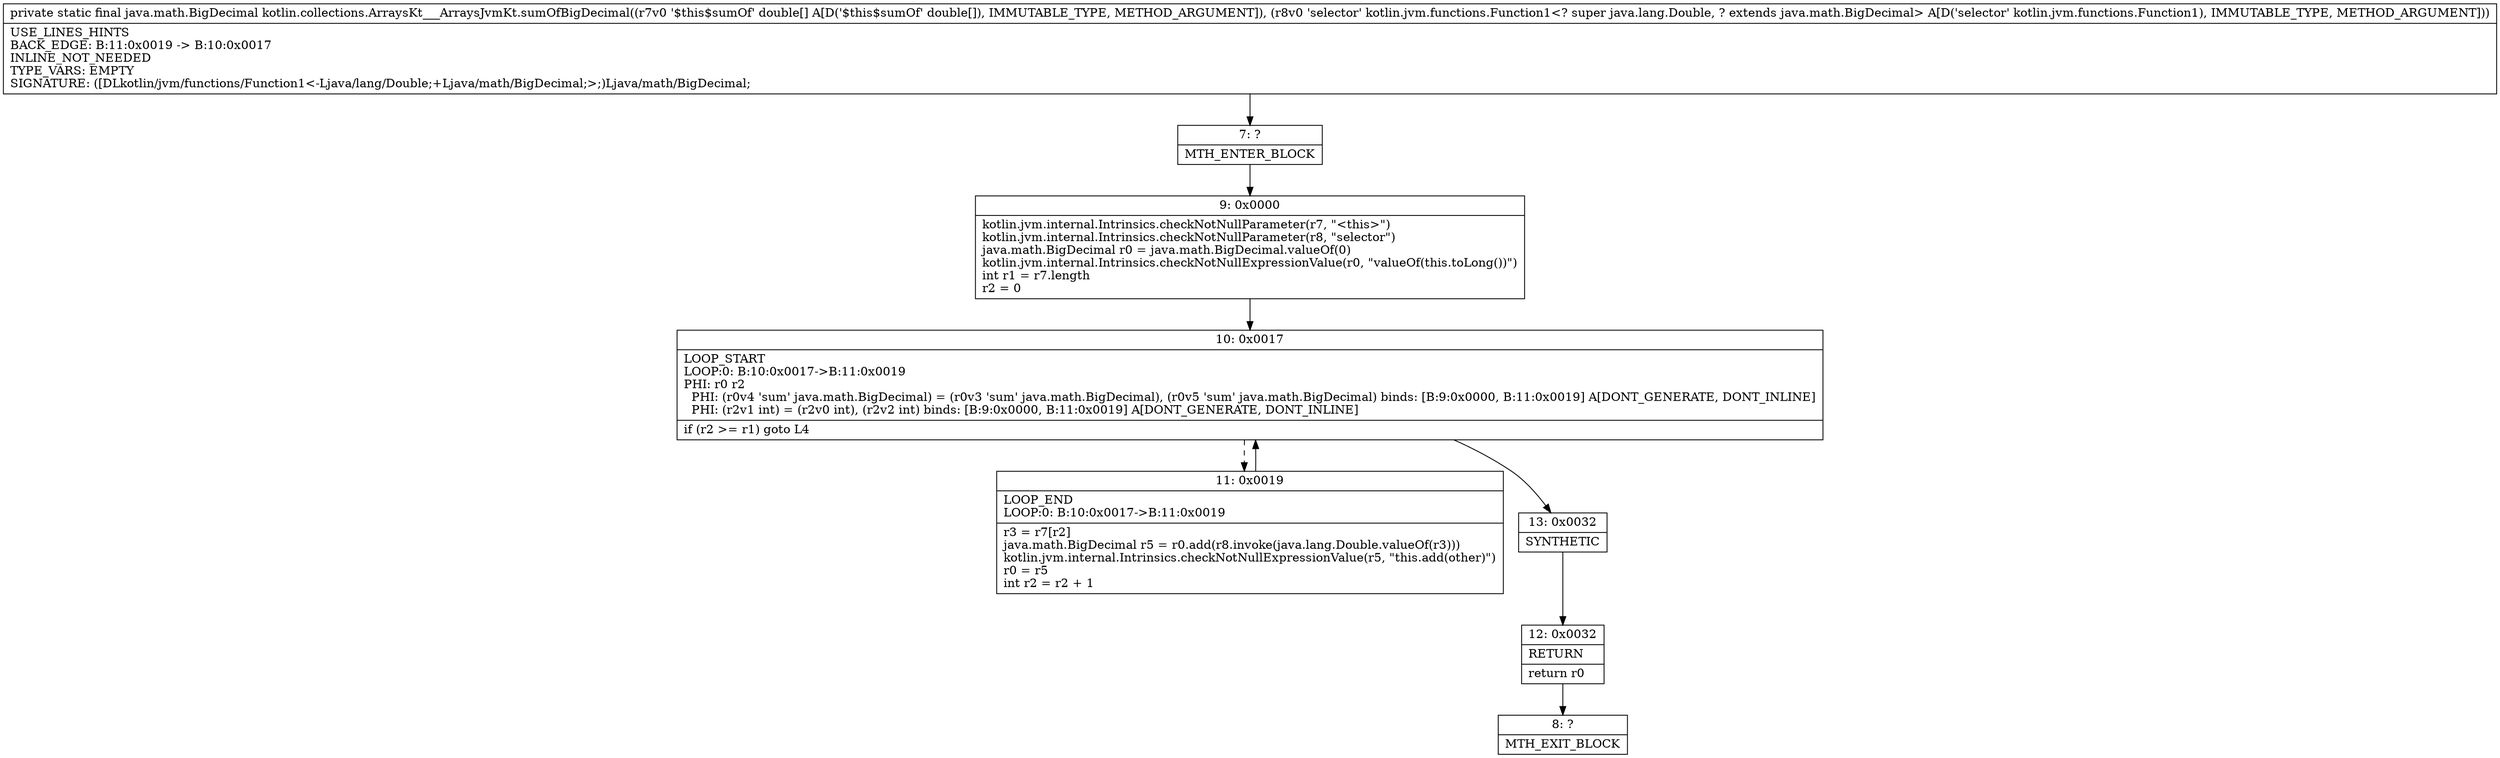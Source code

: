 digraph "CFG forkotlin.collections.ArraysKt___ArraysJvmKt.sumOfBigDecimal([DLkotlin\/jvm\/functions\/Function1;)Ljava\/math\/BigDecimal;" {
Node_7 [shape=record,label="{7\:\ ?|MTH_ENTER_BLOCK\l}"];
Node_9 [shape=record,label="{9\:\ 0x0000|kotlin.jvm.internal.Intrinsics.checkNotNullParameter(r7, \"\<this\>\")\lkotlin.jvm.internal.Intrinsics.checkNotNullParameter(r8, \"selector\")\ljava.math.BigDecimal r0 = java.math.BigDecimal.valueOf(0)\lkotlin.jvm.internal.Intrinsics.checkNotNullExpressionValue(r0, \"valueOf(this.toLong())\")\lint r1 = r7.length\lr2 = 0\l}"];
Node_10 [shape=record,label="{10\:\ 0x0017|LOOP_START\lLOOP:0: B:10:0x0017\-\>B:11:0x0019\lPHI: r0 r2 \l  PHI: (r0v4 'sum' java.math.BigDecimal) = (r0v3 'sum' java.math.BigDecimal), (r0v5 'sum' java.math.BigDecimal) binds: [B:9:0x0000, B:11:0x0019] A[DONT_GENERATE, DONT_INLINE]\l  PHI: (r2v1 int) = (r2v0 int), (r2v2 int) binds: [B:9:0x0000, B:11:0x0019] A[DONT_GENERATE, DONT_INLINE]\l|if (r2 \>= r1) goto L4\l}"];
Node_11 [shape=record,label="{11\:\ 0x0019|LOOP_END\lLOOP:0: B:10:0x0017\-\>B:11:0x0019\l|r3 = r7[r2]\ljava.math.BigDecimal r5 = r0.add(r8.invoke(java.lang.Double.valueOf(r3)))\lkotlin.jvm.internal.Intrinsics.checkNotNullExpressionValue(r5, \"this.add(other)\")\lr0 = r5\lint r2 = r2 + 1\l}"];
Node_13 [shape=record,label="{13\:\ 0x0032|SYNTHETIC\l}"];
Node_12 [shape=record,label="{12\:\ 0x0032|RETURN\l|return r0\l}"];
Node_8 [shape=record,label="{8\:\ ?|MTH_EXIT_BLOCK\l}"];
MethodNode[shape=record,label="{private static final java.math.BigDecimal kotlin.collections.ArraysKt___ArraysJvmKt.sumOfBigDecimal((r7v0 '$this$sumOf' double[] A[D('$this$sumOf' double[]), IMMUTABLE_TYPE, METHOD_ARGUMENT]), (r8v0 'selector' kotlin.jvm.functions.Function1\<? super java.lang.Double, ? extends java.math.BigDecimal\> A[D('selector' kotlin.jvm.functions.Function1), IMMUTABLE_TYPE, METHOD_ARGUMENT]))  | USE_LINES_HINTS\lBACK_EDGE: B:11:0x0019 \-\> B:10:0x0017\lINLINE_NOT_NEEDED\lTYPE_VARS: EMPTY\lSIGNATURE: ([DLkotlin\/jvm\/functions\/Function1\<\-Ljava\/lang\/Double;+Ljava\/math\/BigDecimal;\>;)Ljava\/math\/BigDecimal;\l}"];
MethodNode -> Node_7;Node_7 -> Node_9;
Node_9 -> Node_10;
Node_10 -> Node_11[style=dashed];
Node_10 -> Node_13;
Node_11 -> Node_10;
Node_13 -> Node_12;
Node_12 -> Node_8;
}

